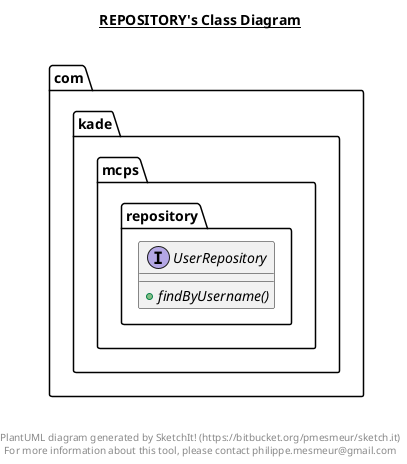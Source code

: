 @startuml

title __REPOSITORY's Class Diagram__\n

  namespace com.kade.mcps {
    namespace repository {
      interface com.kade.mcps.repository.UserRepository {
          {abstract} + findByUsername()
      }
    }
  }
  



right footer


PlantUML diagram generated by SketchIt! (https://bitbucket.org/pmesmeur/sketch.it)
For more information about this tool, please contact philippe.mesmeur@gmail.com
endfooter

@enduml
